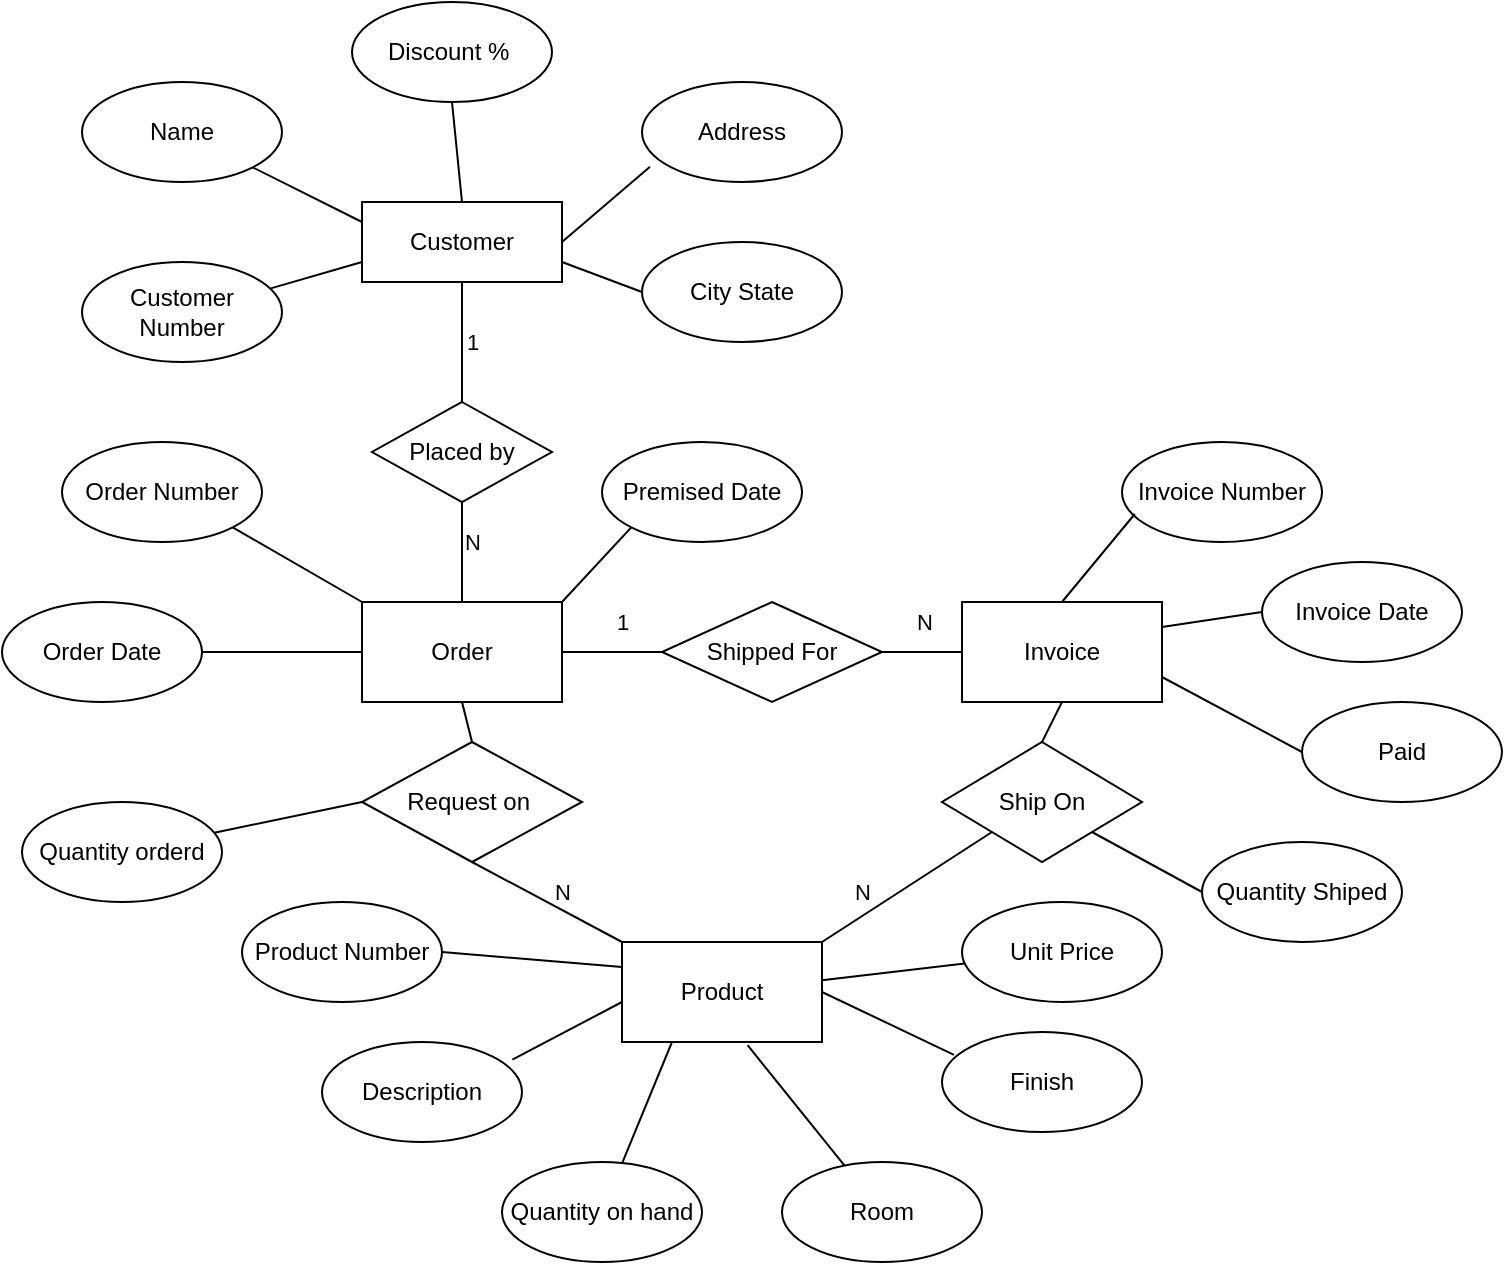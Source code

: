 <mxfile version="22.1.3" type="github">
  <diagram name="Page-1" id="mQyoh0kIBbY8Y1JT7s1j">
    <mxGraphModel dx="1050" dy="522" grid="1" gridSize="10" guides="1" tooltips="1" connect="1" arrows="1" fold="1" page="1" pageScale="1" pageWidth="850" pageHeight="1100" math="0" shadow="0">
      <root>
        <mxCell id="0" />
        <mxCell id="1" parent="0" />
        <mxCell id="6wLQkJ3tNqxlGUoKIvK2-2" value="Order" style="html=1;dashed=0;whiteSpace=wrap;" vertex="1" parent="1">
          <mxGeometry x="270" y="310" width="100" height="50" as="geometry" />
        </mxCell>
        <mxCell id="6wLQkJ3tNqxlGUoKIvK2-3" value="Product" style="html=1;dashed=0;whiteSpace=wrap;" vertex="1" parent="1">
          <mxGeometry x="400" y="480" width="100" height="50" as="geometry" />
        </mxCell>
        <mxCell id="6wLQkJ3tNqxlGUoKIvK2-4" value="Invoice" style="html=1;dashed=0;whiteSpace=wrap;" vertex="1" parent="1">
          <mxGeometry x="570" y="310" width="100" height="50" as="geometry" />
        </mxCell>
        <mxCell id="6wLQkJ3tNqxlGUoKIvK2-5" value="Customer" style="html=1;dashed=0;whiteSpace=wrap;" vertex="1" parent="1">
          <mxGeometry x="270" y="110" width="100" height="40" as="geometry" />
        </mxCell>
        <mxCell id="6wLQkJ3tNqxlGUoKIvK2-6" value="Room" style="shape=ellipse;html=1;dashed=0;whiteSpace=wrap;perimeter=ellipsePerimeter;" vertex="1" parent="1">
          <mxGeometry x="480" y="590" width="100" height="50" as="geometry" />
        </mxCell>
        <mxCell id="6wLQkJ3tNqxlGUoKIvK2-7" value="Product Number" style="shape=ellipse;html=1;dashed=0;whiteSpace=wrap;perimeter=ellipsePerimeter;" vertex="1" parent="1">
          <mxGeometry x="210" y="460" width="100" height="50" as="geometry" />
        </mxCell>
        <mxCell id="6wLQkJ3tNqxlGUoKIvK2-8" value="Finish" style="shape=ellipse;html=1;dashed=0;whiteSpace=wrap;perimeter=ellipsePerimeter;" vertex="1" parent="1">
          <mxGeometry x="560" y="525" width="100" height="50" as="geometry" />
        </mxCell>
        <mxCell id="6wLQkJ3tNqxlGUoKIvK2-9" value="Unit Price" style="shape=ellipse;html=1;dashed=0;whiteSpace=wrap;perimeter=ellipsePerimeter;" vertex="1" parent="1">
          <mxGeometry x="570" y="460" width="100" height="50" as="geometry" />
        </mxCell>
        <mxCell id="6wLQkJ3tNqxlGUoKIvK2-10" value="Quantity on hand" style="shape=ellipse;html=1;dashed=0;whiteSpace=wrap;perimeter=ellipsePerimeter;" vertex="1" parent="1">
          <mxGeometry x="340" y="590" width="100" height="50" as="geometry" />
        </mxCell>
        <mxCell id="6wLQkJ3tNqxlGUoKIvK2-11" value="Description" style="shape=ellipse;html=1;dashed=0;whiteSpace=wrap;perimeter=ellipsePerimeter;" vertex="1" parent="1">
          <mxGeometry x="250" y="530" width="100" height="50" as="geometry" />
        </mxCell>
        <mxCell id="6wLQkJ3tNqxlGUoKIvK2-12" value="Ship On" style="shape=rhombus;html=1;dashed=0;whiteSpace=wrap;perimeter=rhombusPerimeter;" vertex="1" parent="1">
          <mxGeometry x="560" y="380" width="100" height="60" as="geometry" />
        </mxCell>
        <mxCell id="6wLQkJ3tNqxlGUoKIvK2-13" value="Request on&amp;nbsp;" style="shape=rhombus;html=1;dashed=0;whiteSpace=wrap;perimeter=rhombusPerimeter;" vertex="1" parent="1">
          <mxGeometry x="270" y="380" width="110" height="60" as="geometry" />
        </mxCell>
        <mxCell id="6wLQkJ3tNqxlGUoKIvK2-14" value="Quantity orderd" style="shape=ellipse;html=1;dashed=0;whiteSpace=wrap;perimeter=ellipsePerimeter;" vertex="1" parent="1">
          <mxGeometry x="100" y="410" width="100" height="50" as="geometry" />
        </mxCell>
        <mxCell id="6wLQkJ3tNqxlGUoKIvK2-28" value="" style="endArrow=none;html=1;rounded=0;entryX=0;entryY=0.25;entryDx=0;entryDy=0;exitX=1;exitY=0.5;exitDx=0;exitDy=0;" edge="1" parent="1" source="6wLQkJ3tNqxlGUoKIvK2-7" target="6wLQkJ3tNqxlGUoKIvK2-3">
          <mxGeometry relative="1" as="geometry">
            <mxPoint x="320" y="490" as="sourcePoint" />
            <mxPoint x="360" y="490" as="targetPoint" />
          </mxGeometry>
        </mxCell>
        <mxCell id="6wLQkJ3tNqxlGUoKIvK2-30" value="" style="endArrow=none;html=1;rounded=0;exitX=0.952;exitY=0.176;exitDx=0;exitDy=0;exitPerimeter=0;" edge="1" parent="1" source="6wLQkJ3tNqxlGUoKIvK2-11">
          <mxGeometry relative="1" as="geometry">
            <mxPoint x="320" y="495" as="sourcePoint" />
            <mxPoint x="400" y="510" as="targetPoint" />
          </mxGeometry>
        </mxCell>
        <mxCell id="6wLQkJ3tNqxlGUoKIvK2-31" value="" style="endArrow=none;html=1;rounded=0;entryX=0.25;entryY=1;entryDx=0;entryDy=0;" edge="1" parent="1" source="6wLQkJ3tNqxlGUoKIvK2-10" target="6wLQkJ3tNqxlGUoKIvK2-3">
          <mxGeometry relative="1" as="geometry">
            <mxPoint x="330" y="505" as="sourcePoint" />
            <mxPoint x="420" y="513" as="targetPoint" />
          </mxGeometry>
        </mxCell>
        <mxCell id="6wLQkJ3tNqxlGUoKIvK2-32" value="" style="endArrow=none;html=1;rounded=0;exitX=0.628;exitY=1.032;exitDx=0;exitDy=0;exitPerimeter=0;" edge="1" parent="1" source="6wLQkJ3tNqxlGUoKIvK2-3" target="6wLQkJ3tNqxlGUoKIvK2-6">
          <mxGeometry relative="1" as="geometry">
            <mxPoint x="430" y="560" as="sourcePoint" />
            <mxPoint x="520" y="568" as="targetPoint" />
          </mxGeometry>
        </mxCell>
        <mxCell id="6wLQkJ3tNqxlGUoKIvK2-33" value="" style="endArrow=none;html=1;rounded=0;entryX=0.06;entryY=0.228;entryDx=0;entryDy=0;exitX=1;exitY=0.5;exitDx=0;exitDy=0;entryPerimeter=0;" edge="1" parent="1" source="6wLQkJ3tNqxlGUoKIvK2-3" target="6wLQkJ3tNqxlGUoKIvK2-8">
          <mxGeometry relative="1" as="geometry">
            <mxPoint x="500" y="525" as="sourcePoint" />
            <mxPoint x="590" y="533" as="targetPoint" />
          </mxGeometry>
        </mxCell>
        <mxCell id="6wLQkJ3tNqxlGUoKIvK2-34" value="" style="endArrow=none;html=1;rounded=0;" edge="1" parent="1" source="6wLQkJ3tNqxlGUoKIvK2-3" target="6wLQkJ3tNqxlGUoKIvK2-9">
          <mxGeometry relative="1" as="geometry">
            <mxPoint x="495" y="490" as="sourcePoint" />
            <mxPoint x="570" y="500" as="targetPoint" />
          </mxGeometry>
        </mxCell>
        <mxCell id="6wLQkJ3tNqxlGUoKIvK2-37" value="" style="endArrow=none;html=1;rounded=0;entryX=0;entryY=0.5;entryDx=0;entryDy=0;" edge="1" parent="1" source="6wLQkJ3tNqxlGUoKIvK2-14" target="6wLQkJ3tNqxlGUoKIvK2-13">
          <mxGeometry relative="1" as="geometry">
            <mxPoint x="165" y="430" as="sourcePoint" />
            <mxPoint x="325" y="430" as="targetPoint" />
          </mxGeometry>
        </mxCell>
        <mxCell id="6wLQkJ3tNqxlGUoKIvK2-38" value="" style="endArrow=none;html=1;rounded=0;entryX=0;entryY=0;entryDx=0;entryDy=0;exitX=0.5;exitY=1;exitDx=0;exitDy=0;" edge="1" parent="1" source="6wLQkJ3tNqxlGUoKIvK2-13" target="6wLQkJ3tNqxlGUoKIvK2-3">
          <mxGeometry relative="1" as="geometry">
            <mxPoint x="240" y="430" as="sourcePoint" />
            <mxPoint x="400" y="430" as="targetPoint" />
          </mxGeometry>
        </mxCell>
        <mxCell id="6wLQkJ3tNqxlGUoKIvK2-84" value="N" style="edgeLabel;html=1;align=center;verticalAlign=middle;resizable=0;points=[];" vertex="1" connectable="0" parent="6wLQkJ3tNqxlGUoKIvK2-38">
          <mxGeometry x="-0.018" y="-2" relative="1" as="geometry">
            <mxPoint x="9" y="-7" as="offset" />
          </mxGeometry>
        </mxCell>
        <mxCell id="6wLQkJ3tNqxlGUoKIvK2-39" value="Quantity Shiped" style="shape=ellipse;html=1;dashed=0;whiteSpace=wrap;perimeter=ellipsePerimeter;" vertex="1" parent="1">
          <mxGeometry x="690" y="430" width="100" height="50" as="geometry" />
        </mxCell>
        <mxCell id="6wLQkJ3tNqxlGUoKIvK2-40" value="" style="endArrow=none;html=1;rounded=0;exitX=1;exitY=0;exitDx=0;exitDy=0;entryX=0;entryY=1;entryDx=0;entryDy=0;" edge="1" parent="1" source="6wLQkJ3tNqxlGUoKIvK2-3" target="6wLQkJ3tNqxlGUoKIvK2-12">
          <mxGeometry relative="1" as="geometry">
            <mxPoint x="425" y="410" as="sourcePoint" />
            <mxPoint x="585" y="410" as="targetPoint" />
          </mxGeometry>
        </mxCell>
        <mxCell id="6wLQkJ3tNqxlGUoKIvK2-85" value="N" style="edgeLabel;html=1;align=center;verticalAlign=middle;resizable=0;points=[];" vertex="1" connectable="0" parent="6wLQkJ3tNqxlGUoKIvK2-40">
          <mxGeometry x="-0.034" y="-1" relative="1" as="geometry">
            <mxPoint x="-22" y="1" as="offset" />
          </mxGeometry>
        </mxCell>
        <mxCell id="6wLQkJ3tNqxlGUoKIvK2-41" value="" style="endArrow=none;html=1;rounded=0;entryX=0;entryY=0.5;entryDx=0;entryDy=0;exitX=1;exitY=1;exitDx=0;exitDy=0;" edge="1" parent="1" source="6wLQkJ3tNqxlGUoKIvK2-12" target="6wLQkJ3tNqxlGUoKIvK2-39">
          <mxGeometry relative="1" as="geometry">
            <mxPoint x="600" y="420" as="sourcePoint" />
            <mxPoint x="760" y="420" as="targetPoint" />
          </mxGeometry>
        </mxCell>
        <mxCell id="6wLQkJ3tNqxlGUoKIvK2-42" value="Shipped For" style="shape=rhombus;html=1;dashed=0;whiteSpace=wrap;perimeter=rhombusPerimeter;" vertex="1" parent="1">
          <mxGeometry x="420" y="310" width="110" height="50" as="geometry" />
        </mxCell>
        <mxCell id="6wLQkJ3tNqxlGUoKIvK2-47" value="" style="endArrow=none;html=1;rounded=0;exitX=0.5;exitY=1;exitDx=0;exitDy=0;entryX=0.5;entryY=0;entryDx=0;entryDy=0;" edge="1" parent="1" source="6wLQkJ3tNqxlGUoKIvK2-4" target="6wLQkJ3tNqxlGUoKIvK2-12">
          <mxGeometry relative="1" as="geometry">
            <mxPoint x="340" y="410" as="sourcePoint" />
            <mxPoint x="500" y="410" as="targetPoint" />
          </mxGeometry>
        </mxCell>
        <mxCell id="6wLQkJ3tNqxlGUoKIvK2-50" value="" style="endArrow=none;html=1;rounded=0;exitX=0.5;exitY=1;exitDx=0;exitDy=0;entryX=0.5;entryY=0;entryDx=0;entryDy=0;" edge="1" parent="1" source="6wLQkJ3tNqxlGUoKIvK2-2" target="6wLQkJ3tNqxlGUoKIvK2-13">
          <mxGeometry relative="1" as="geometry">
            <mxPoint x="340" y="410" as="sourcePoint" />
            <mxPoint x="500" y="410" as="targetPoint" />
          </mxGeometry>
        </mxCell>
        <mxCell id="6wLQkJ3tNqxlGUoKIvK2-51" value="" style="endArrow=none;html=1;rounded=0;exitX=1;exitY=0.5;exitDx=0;exitDy=0;entryX=0;entryY=0.5;entryDx=0;entryDy=0;" edge="1" parent="1" source="6wLQkJ3tNqxlGUoKIvK2-2" target="6wLQkJ3tNqxlGUoKIvK2-42">
          <mxGeometry relative="1" as="geometry">
            <mxPoint x="340" y="410" as="sourcePoint" />
            <mxPoint x="500" y="410" as="targetPoint" />
          </mxGeometry>
        </mxCell>
        <mxCell id="6wLQkJ3tNqxlGUoKIvK2-82" value="1" style="edgeLabel;html=1;align=center;verticalAlign=middle;resizable=0;points=[];" vertex="1" connectable="0" parent="6wLQkJ3tNqxlGUoKIvK2-51">
          <mxGeometry x="-0.008" relative="1" as="geometry">
            <mxPoint x="5" y="-15" as="offset" />
          </mxGeometry>
        </mxCell>
        <mxCell id="6wLQkJ3tNqxlGUoKIvK2-52" value="" style="endArrow=none;html=1;rounded=0;exitX=1;exitY=0.5;exitDx=0;exitDy=0;entryX=0;entryY=0.5;entryDx=0;entryDy=0;" edge="1" parent="1" source="6wLQkJ3tNqxlGUoKIvK2-42" target="6wLQkJ3tNqxlGUoKIvK2-4">
          <mxGeometry relative="1" as="geometry">
            <mxPoint x="340" y="410" as="sourcePoint" />
            <mxPoint x="500" y="410" as="targetPoint" />
          </mxGeometry>
        </mxCell>
        <mxCell id="6wLQkJ3tNqxlGUoKIvK2-83" value="N" style="edgeLabel;html=1;align=center;verticalAlign=middle;resizable=0;points=[];" vertex="1" connectable="0" parent="6wLQkJ3tNqxlGUoKIvK2-52">
          <mxGeometry x="0.04" y="-2" relative="1" as="geometry">
            <mxPoint y="-17" as="offset" />
          </mxGeometry>
        </mxCell>
        <mxCell id="6wLQkJ3tNqxlGUoKIvK2-54" value="Order Date" style="shape=ellipse;html=1;dashed=0;whiteSpace=wrap;perimeter=ellipsePerimeter;" vertex="1" parent="1">
          <mxGeometry x="90" y="310" width="100" height="50" as="geometry" />
        </mxCell>
        <mxCell id="6wLQkJ3tNqxlGUoKIvK2-55" value="Order Number" style="shape=ellipse;html=1;dashed=0;whiteSpace=wrap;perimeter=ellipsePerimeter;" vertex="1" parent="1">
          <mxGeometry x="120" y="230" width="100" height="50" as="geometry" />
        </mxCell>
        <mxCell id="6wLQkJ3tNqxlGUoKIvK2-56" value="Paid" style="shape=ellipse;html=1;dashed=0;whiteSpace=wrap;perimeter=ellipsePerimeter;" vertex="1" parent="1">
          <mxGeometry x="740" y="360" width="100" height="50" as="geometry" />
        </mxCell>
        <mxCell id="6wLQkJ3tNqxlGUoKIvK2-57" value="Premised Date" style="shape=ellipse;html=1;dashed=0;whiteSpace=wrap;perimeter=ellipsePerimeter;" vertex="1" parent="1">
          <mxGeometry x="390" y="230" width="100" height="50" as="geometry" />
        </mxCell>
        <mxCell id="6wLQkJ3tNqxlGUoKIvK2-58" value="Invoice Date" style="shape=ellipse;html=1;dashed=0;whiteSpace=wrap;perimeter=ellipsePerimeter;" vertex="1" parent="1">
          <mxGeometry x="720" y="290" width="100" height="50" as="geometry" />
        </mxCell>
        <mxCell id="6wLQkJ3tNqxlGUoKIvK2-59" value="Invoice Number" style="shape=ellipse;html=1;dashed=0;whiteSpace=wrap;perimeter=ellipsePerimeter;" vertex="1" parent="1">
          <mxGeometry x="650" y="230" width="100" height="50" as="geometry" />
        </mxCell>
        <mxCell id="6wLQkJ3tNqxlGUoKIvK2-60" value="" style="endArrow=none;html=1;rounded=0;exitX=1;exitY=0.5;exitDx=0;exitDy=0;entryX=0;entryY=0.5;entryDx=0;entryDy=0;" edge="1" parent="1" source="6wLQkJ3tNqxlGUoKIvK2-54" target="6wLQkJ3tNqxlGUoKIvK2-2">
          <mxGeometry relative="1" as="geometry">
            <mxPoint x="340" y="410" as="sourcePoint" />
            <mxPoint x="500" y="410" as="targetPoint" />
          </mxGeometry>
        </mxCell>
        <mxCell id="6wLQkJ3tNqxlGUoKIvK2-61" value="" style="endArrow=none;html=1;rounded=0;exitX=1;exitY=1;exitDx=0;exitDy=0;entryX=0;entryY=0;entryDx=0;entryDy=0;" edge="1" parent="1" source="6wLQkJ3tNqxlGUoKIvK2-55" target="6wLQkJ3tNqxlGUoKIvK2-2">
          <mxGeometry relative="1" as="geometry">
            <mxPoint x="200" y="280" as="sourcePoint" />
            <mxPoint x="280" y="280" as="targetPoint" />
          </mxGeometry>
        </mxCell>
        <mxCell id="6wLQkJ3tNqxlGUoKIvK2-62" value="" style="endArrow=none;html=1;rounded=0;exitX=0.064;exitY=0.72;exitDx=0;exitDy=0;exitPerimeter=0;entryX=0.5;entryY=0;entryDx=0;entryDy=0;" edge="1" parent="1" source="6wLQkJ3tNqxlGUoKIvK2-59" target="6wLQkJ3tNqxlGUoKIvK2-4">
          <mxGeometry relative="1" as="geometry">
            <mxPoint x="340" y="410" as="sourcePoint" />
            <mxPoint x="500" y="410" as="targetPoint" />
          </mxGeometry>
        </mxCell>
        <mxCell id="6wLQkJ3tNqxlGUoKIvK2-63" value="" style="endArrow=none;html=1;rounded=0;exitX=0;exitY=0.5;exitDx=0;exitDy=0;entryX=1;entryY=0.25;entryDx=0;entryDy=0;" edge="1" parent="1" source="6wLQkJ3tNqxlGUoKIvK2-58" target="6wLQkJ3tNqxlGUoKIvK2-4">
          <mxGeometry relative="1" as="geometry">
            <mxPoint x="666" y="276" as="sourcePoint" />
            <mxPoint x="630" y="320" as="targetPoint" />
          </mxGeometry>
        </mxCell>
        <mxCell id="6wLQkJ3tNqxlGUoKIvK2-64" value="" style="endArrow=none;html=1;rounded=0;exitX=0;exitY=0.5;exitDx=0;exitDy=0;entryX=1;entryY=0.75;entryDx=0;entryDy=0;" edge="1" parent="1" source="6wLQkJ3tNqxlGUoKIvK2-56" target="6wLQkJ3tNqxlGUoKIvK2-4">
          <mxGeometry relative="1" as="geometry">
            <mxPoint x="730" y="325" as="sourcePoint" />
            <mxPoint x="680" y="333" as="targetPoint" />
          </mxGeometry>
        </mxCell>
        <mxCell id="6wLQkJ3tNqxlGUoKIvK2-65" value="Placed by" style="shape=rhombus;html=1;dashed=0;whiteSpace=wrap;perimeter=rhombusPerimeter;" vertex="1" parent="1">
          <mxGeometry x="275" y="210" width="90" height="50" as="geometry" />
        </mxCell>
        <mxCell id="6wLQkJ3tNqxlGUoKIvK2-66" value="" style="endArrow=none;html=1;rounded=0;exitX=0;exitY=1;exitDx=0;exitDy=0;entryX=1;entryY=0;entryDx=0;entryDy=0;" edge="1" parent="1" source="6wLQkJ3tNqxlGUoKIvK2-57" target="6wLQkJ3tNqxlGUoKIvK2-2">
          <mxGeometry relative="1" as="geometry">
            <mxPoint x="340" y="410" as="sourcePoint" />
            <mxPoint x="500" y="410" as="targetPoint" />
          </mxGeometry>
        </mxCell>
        <mxCell id="6wLQkJ3tNqxlGUoKIvK2-67" value="" style="endArrow=none;html=1;rounded=0;exitX=0.5;exitY=1;exitDx=0;exitDy=0;entryX=0.5;entryY=0;entryDx=0;entryDy=0;" edge="1" parent="1" source="6wLQkJ3tNqxlGUoKIvK2-65" target="6wLQkJ3tNqxlGUoKIvK2-2">
          <mxGeometry relative="1" as="geometry">
            <mxPoint x="340" y="410" as="sourcePoint" />
            <mxPoint x="500" y="410" as="targetPoint" />
          </mxGeometry>
        </mxCell>
        <mxCell id="6wLQkJ3tNqxlGUoKIvK2-81" value="N" style="edgeLabel;html=1;align=center;verticalAlign=middle;resizable=0;points=[];" vertex="1" connectable="0" parent="6wLQkJ3tNqxlGUoKIvK2-67">
          <mxGeometry x="-0.056" relative="1" as="geometry">
            <mxPoint x="5" y="-4" as="offset" />
          </mxGeometry>
        </mxCell>
        <mxCell id="6wLQkJ3tNqxlGUoKIvK2-68" value="Address" style="shape=ellipse;html=1;dashed=0;whiteSpace=wrap;perimeter=ellipsePerimeter;" vertex="1" parent="1">
          <mxGeometry x="410" y="50" width="100" height="50" as="geometry" />
        </mxCell>
        <mxCell id="6wLQkJ3tNqxlGUoKIvK2-69" value="City State" style="shape=ellipse;html=1;dashed=0;whiteSpace=wrap;perimeter=ellipsePerimeter;" vertex="1" parent="1">
          <mxGeometry x="410" y="130" width="100" height="50" as="geometry" />
        </mxCell>
        <mxCell id="6wLQkJ3tNqxlGUoKIvK2-70" value="Name" style="shape=ellipse;html=1;dashed=0;whiteSpace=wrap;perimeter=ellipsePerimeter;" vertex="1" parent="1">
          <mxGeometry x="130" y="50" width="100" height="50" as="geometry" />
        </mxCell>
        <mxCell id="6wLQkJ3tNqxlGUoKIvK2-71" value="Customer Number" style="shape=ellipse;html=1;dashed=0;whiteSpace=wrap;perimeter=ellipsePerimeter;" vertex="1" parent="1">
          <mxGeometry x="130" y="140" width="100" height="50" as="geometry" />
        </mxCell>
        <mxCell id="6wLQkJ3tNqxlGUoKIvK2-72" value="" style="endArrow=none;html=1;rounded=0;exitX=1;exitY=0.75;exitDx=0;exitDy=0;entryX=0;entryY=0.5;entryDx=0;entryDy=0;" edge="1" parent="1" source="6wLQkJ3tNqxlGUoKIvK2-5" target="6wLQkJ3tNqxlGUoKIvK2-69">
          <mxGeometry relative="1" as="geometry">
            <mxPoint x="340" y="290" as="sourcePoint" />
            <mxPoint x="500" y="290" as="targetPoint" />
          </mxGeometry>
        </mxCell>
        <mxCell id="6wLQkJ3tNqxlGUoKIvK2-73" value="" style="endArrow=none;html=1;rounded=0;exitX=1;exitY=0.5;exitDx=0;exitDy=0;entryX=0.04;entryY=0.848;entryDx=0;entryDy=0;entryPerimeter=0;" edge="1" parent="1" source="6wLQkJ3tNqxlGUoKIvK2-5" target="6wLQkJ3tNqxlGUoKIvK2-68">
          <mxGeometry relative="1" as="geometry">
            <mxPoint x="390" y="85" as="sourcePoint" />
            <mxPoint x="430" y="100" as="targetPoint" />
          </mxGeometry>
        </mxCell>
        <mxCell id="6wLQkJ3tNqxlGUoKIvK2-74" value="" style="endArrow=none;html=1;rounded=0;entryX=0;entryY=0.75;entryDx=0;entryDy=0;exitX=0.944;exitY=0.264;exitDx=0;exitDy=0;exitPerimeter=0;" edge="1" parent="1" source="6wLQkJ3tNqxlGUoKIvK2-71" target="6wLQkJ3tNqxlGUoKIvK2-5">
          <mxGeometry relative="1" as="geometry">
            <mxPoint x="230" y="160" as="sourcePoint" />
            <mxPoint x="270" y="130" as="targetPoint" />
          </mxGeometry>
        </mxCell>
        <mxCell id="6wLQkJ3tNqxlGUoKIvK2-75" value="" style="endArrow=none;html=1;rounded=0;entryX=0;entryY=0.25;entryDx=0;entryDy=0;" edge="1" parent="1" source="6wLQkJ3tNqxlGUoKIvK2-70" target="6wLQkJ3tNqxlGUoKIvK2-5">
          <mxGeometry relative="1" as="geometry">
            <mxPoint x="210" y="100" as="sourcePoint" />
            <mxPoint x="256" y="87" as="targetPoint" />
          </mxGeometry>
        </mxCell>
        <mxCell id="6wLQkJ3tNqxlGUoKIvK2-76" value="" style="endArrow=none;html=1;rounded=0;exitX=0.5;exitY=1;exitDx=0;exitDy=0;" edge="1" parent="1" source="6wLQkJ3tNqxlGUoKIvK2-5" target="6wLQkJ3tNqxlGUoKIvK2-65">
          <mxGeometry relative="1" as="geometry">
            <mxPoint x="340" y="290" as="sourcePoint" />
            <mxPoint x="500" y="290" as="targetPoint" />
          </mxGeometry>
        </mxCell>
        <mxCell id="6wLQkJ3tNqxlGUoKIvK2-86" value="1" style="edgeLabel;html=1;align=center;verticalAlign=middle;resizable=0;points=[];" vertex="1" connectable="0" parent="6wLQkJ3tNqxlGUoKIvK2-76">
          <mxGeometry x="0.12" y="2" relative="1" as="geometry">
            <mxPoint x="3" y="-4" as="offset" />
          </mxGeometry>
        </mxCell>
        <mxCell id="6wLQkJ3tNqxlGUoKIvK2-77" value="Discount %&amp;nbsp;" style="shape=ellipse;html=1;dashed=0;whiteSpace=wrap;perimeter=ellipsePerimeter;" vertex="1" parent="1">
          <mxGeometry x="265" y="10" width="100" height="50" as="geometry" />
        </mxCell>
        <mxCell id="6wLQkJ3tNqxlGUoKIvK2-78" value="" style="endArrow=none;html=1;rounded=0;exitX=0.5;exitY=1;exitDx=0;exitDy=0;entryX=0.5;entryY=0;entryDx=0;entryDy=0;" edge="1" parent="1" source="6wLQkJ3tNqxlGUoKIvK2-77" target="6wLQkJ3tNqxlGUoKIvK2-5">
          <mxGeometry relative="1" as="geometry">
            <mxPoint x="340" y="290" as="sourcePoint" />
            <mxPoint x="500" y="290" as="targetPoint" />
          </mxGeometry>
        </mxCell>
      </root>
    </mxGraphModel>
  </diagram>
</mxfile>
